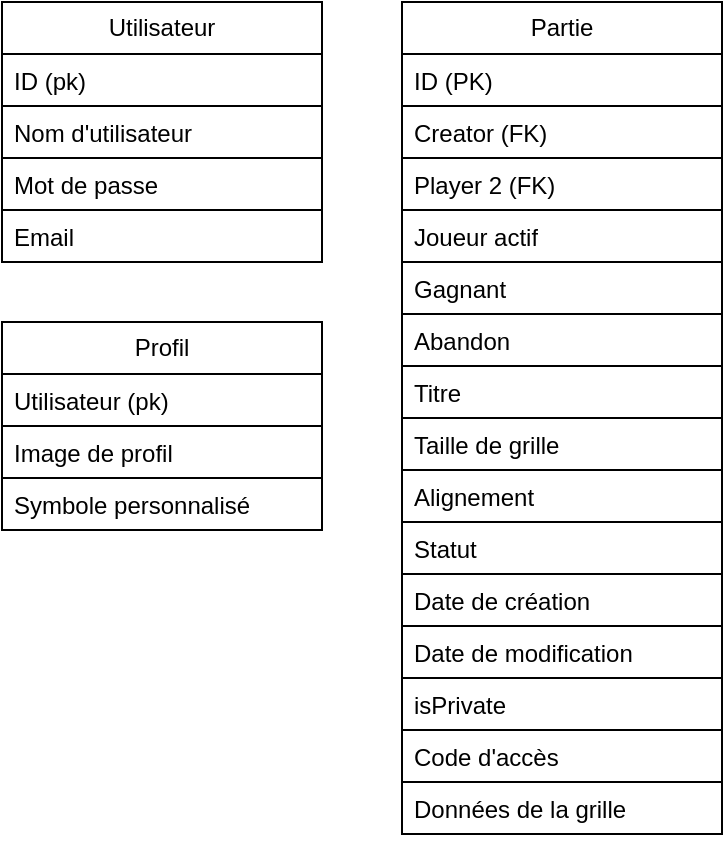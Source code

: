 <mxfile version="22.1.15" type="github">
  <diagram name="Page-1" id="knhlaVc7DJb0GeJWLfBG">
    <mxGraphModel dx="724" dy="376" grid="1" gridSize="10" guides="1" tooltips="1" connect="1" arrows="1" fold="1" page="1" pageScale="1" pageWidth="827" pageHeight="1169" math="0" shadow="0">
      <root>
        <mxCell id="0" />
        <mxCell id="1" parent="0" />
        <mxCell id="rJ3dENatrkuNHlHxtsR4-1" value="Utilisateur" style="swimlane;fontStyle=0;childLayout=stackLayout;horizontal=1;startSize=26;fillColor=default;horizontalStack=0;resizeParent=1;resizeParentMax=0;resizeLast=0;collapsible=1;marginBottom=0;whiteSpace=wrap;html=1;strokeColor=default;" vertex="1" parent="1">
          <mxGeometry x="120" y="120" width="160" height="130" as="geometry" />
        </mxCell>
        <mxCell id="rJ3dENatrkuNHlHxtsR4-2" value="ID (pk)" style="text;strokeColor=default;fillColor=default;align=left;verticalAlign=top;spacingLeft=4;spacingRight=4;overflow=hidden;rotatable=0;points=[[0,0.5],[1,0.5]];portConstraint=eastwest;whiteSpace=wrap;html=1;" vertex="1" parent="rJ3dENatrkuNHlHxtsR4-1">
          <mxGeometry y="26" width="160" height="26" as="geometry" />
        </mxCell>
        <mxCell id="rJ3dENatrkuNHlHxtsR4-3" value="Nom d&#39;utilisateur" style="text;strokeColor=default;fillColor=default;align=left;verticalAlign=top;spacingLeft=4;spacingRight=4;overflow=hidden;rotatable=0;points=[[0,0.5],[1,0.5]];portConstraint=eastwest;whiteSpace=wrap;html=1;" vertex="1" parent="rJ3dENatrkuNHlHxtsR4-1">
          <mxGeometry y="52" width="160" height="26" as="geometry" />
        </mxCell>
        <mxCell id="rJ3dENatrkuNHlHxtsR4-4" value="Mot de passe" style="text;strokeColor=default;fillColor=default;align=left;verticalAlign=top;spacingLeft=4;spacingRight=4;overflow=hidden;rotatable=0;points=[[0,0.5],[1,0.5]];portConstraint=eastwest;whiteSpace=wrap;html=1;" vertex="1" parent="rJ3dENatrkuNHlHxtsR4-1">
          <mxGeometry y="78" width="160" height="26" as="geometry" />
        </mxCell>
        <mxCell id="rJ3dENatrkuNHlHxtsR4-5" value="Email" style="text;strokeColor=default;fillColor=default;align=left;verticalAlign=top;spacingLeft=4;spacingRight=4;overflow=hidden;rotatable=0;points=[[0,0.5],[1,0.5]];portConstraint=eastwest;whiteSpace=wrap;html=1;" vertex="1" parent="rJ3dENatrkuNHlHxtsR4-1">
          <mxGeometry y="104" width="160" height="26" as="geometry" />
        </mxCell>
        <mxCell id="rJ3dENatrkuNHlHxtsR4-8" value="Partie" style="swimlane;fontStyle=0;childLayout=stackLayout;horizontal=1;startSize=26;fillColor=default;horizontalStack=0;resizeParent=1;resizeParentMax=0;resizeLast=0;collapsible=1;marginBottom=0;whiteSpace=wrap;html=1;strokeColor=default;" vertex="1" parent="1">
          <mxGeometry x="320" y="120" width="160" height="416" as="geometry">
            <mxRectangle x="320" y="120" width="70" height="30" as="alternateBounds" />
          </mxGeometry>
        </mxCell>
        <mxCell id="rJ3dENatrkuNHlHxtsR4-9" value="ID (PK)" style="text;strokeColor=default;fillColor=default;align=left;verticalAlign=top;spacingLeft=4;spacingRight=4;overflow=hidden;rotatable=0;points=[[0,0.5],[1,0.5]];portConstraint=eastwest;whiteSpace=wrap;html=1;" vertex="1" parent="rJ3dENatrkuNHlHxtsR4-8">
          <mxGeometry y="26" width="160" height="26" as="geometry" />
        </mxCell>
        <mxCell id="rJ3dENatrkuNHlHxtsR4-11" value="Creator (FK)" style="text;strokeColor=default;fillColor=default;align=left;verticalAlign=top;spacingLeft=4;spacingRight=4;overflow=hidden;rotatable=0;points=[[0,0.5],[1,0.5]];portConstraint=eastwest;whiteSpace=wrap;html=1;" vertex="1" parent="rJ3dENatrkuNHlHxtsR4-8">
          <mxGeometry y="52" width="160" height="26" as="geometry" />
        </mxCell>
        <mxCell id="rJ3dENatrkuNHlHxtsR4-12" value="Player 2 (FK)" style="text;strokeColor=default;fillColor=default;align=left;verticalAlign=top;spacingLeft=4;spacingRight=4;overflow=hidden;rotatable=0;points=[[0,0.5],[1,0.5]];portConstraint=eastwest;whiteSpace=wrap;html=1;" vertex="1" parent="rJ3dENatrkuNHlHxtsR4-8">
          <mxGeometry y="78" width="160" height="26" as="geometry" />
        </mxCell>
        <mxCell id="rJ3dENatrkuNHlHxtsR4-20" value="Joueur actif" style="text;strokeColor=default;fillColor=default;align=left;verticalAlign=top;spacingLeft=4;spacingRight=4;overflow=hidden;rotatable=0;points=[[0,0.5],[1,0.5]];portConstraint=eastwest;whiteSpace=wrap;html=1;" vertex="1" parent="rJ3dENatrkuNHlHxtsR4-8">
          <mxGeometry y="104" width="160" height="26" as="geometry" />
        </mxCell>
        <mxCell id="rJ3dENatrkuNHlHxtsR4-17" value="Gagnant" style="text;strokeColor=default;fillColor=default;align=left;verticalAlign=top;spacingLeft=4;spacingRight=4;overflow=hidden;rotatable=0;points=[[0,0.5],[1,0.5]];portConstraint=eastwest;whiteSpace=wrap;html=1;" vertex="1" parent="rJ3dENatrkuNHlHxtsR4-8">
          <mxGeometry y="130" width="160" height="26" as="geometry" />
        </mxCell>
        <mxCell id="rJ3dENatrkuNHlHxtsR4-18" value="Abandon" style="text;strokeColor=default;fillColor=default;align=left;verticalAlign=top;spacingLeft=4;spacingRight=4;overflow=hidden;rotatable=0;points=[[0,0.5],[1,0.5]];portConstraint=eastwest;whiteSpace=wrap;html=1;" vertex="1" parent="rJ3dENatrkuNHlHxtsR4-8">
          <mxGeometry y="156" width="160" height="26" as="geometry" />
        </mxCell>
        <mxCell id="rJ3dENatrkuNHlHxtsR4-10" value="Titre" style="text;strokeColor=default;fillColor=default;align=left;verticalAlign=top;spacingLeft=4;spacingRight=4;overflow=hidden;rotatable=0;points=[[0,0.5],[1,0.5]];portConstraint=eastwest;whiteSpace=wrap;html=1;" vertex="1" parent="rJ3dENatrkuNHlHxtsR4-8">
          <mxGeometry y="182" width="160" height="26" as="geometry" />
        </mxCell>
        <mxCell id="rJ3dENatrkuNHlHxtsR4-14" value="Taille de grille" style="text;strokeColor=default;fillColor=default;align=left;verticalAlign=top;spacingLeft=4;spacingRight=4;overflow=hidden;rotatable=0;points=[[0,0.5],[1,0.5]];portConstraint=eastwest;whiteSpace=wrap;html=1;" vertex="1" parent="rJ3dENatrkuNHlHxtsR4-8">
          <mxGeometry y="208" width="160" height="26" as="geometry" />
        </mxCell>
        <mxCell id="rJ3dENatrkuNHlHxtsR4-15" value="Alignement" style="text;strokeColor=default;fillColor=default;align=left;verticalAlign=top;spacingLeft=4;spacingRight=4;overflow=hidden;rotatable=0;points=[[0,0.5],[1,0.5]];portConstraint=eastwest;whiteSpace=wrap;html=1;" vertex="1" parent="rJ3dENatrkuNHlHxtsR4-8">
          <mxGeometry y="234" width="160" height="26" as="geometry" />
        </mxCell>
        <mxCell id="rJ3dENatrkuNHlHxtsR4-21" value="Statut&amp;nbsp;" style="text;strokeColor=default;fillColor=default;align=left;verticalAlign=top;spacingLeft=4;spacingRight=4;overflow=hidden;rotatable=0;points=[[0,0.5],[1,0.5]];portConstraint=eastwest;whiteSpace=wrap;html=1;" vertex="1" parent="rJ3dENatrkuNHlHxtsR4-8">
          <mxGeometry y="260" width="160" height="26" as="geometry" />
        </mxCell>
        <mxCell id="rJ3dENatrkuNHlHxtsR4-16" value="Date de création" style="text;strokeColor=default;fillColor=default;align=left;verticalAlign=top;spacingLeft=4;spacingRight=4;overflow=hidden;rotatable=0;points=[[0,0.5],[1,0.5]];portConstraint=eastwest;whiteSpace=wrap;html=1;" vertex="1" parent="rJ3dENatrkuNHlHxtsR4-8">
          <mxGeometry y="286" width="160" height="26" as="geometry" />
        </mxCell>
        <mxCell id="rJ3dENatrkuNHlHxtsR4-29" value="Date de modification" style="text;strokeColor=default;fillColor=default;align=left;verticalAlign=top;spacingLeft=4;spacingRight=4;overflow=hidden;rotatable=0;points=[[0,0.5],[1,0.5]];portConstraint=eastwest;whiteSpace=wrap;html=1;" vertex="1" parent="rJ3dENatrkuNHlHxtsR4-8">
          <mxGeometry y="312" width="160" height="26" as="geometry" />
        </mxCell>
        <mxCell id="rJ3dENatrkuNHlHxtsR4-13" value="isPrivate" style="text;strokeColor=default;fillColor=default;align=left;verticalAlign=top;spacingLeft=4;spacingRight=4;overflow=hidden;rotatable=0;points=[[0,0.5],[1,0.5]];portConstraint=eastwest;whiteSpace=wrap;html=1;" vertex="1" parent="rJ3dENatrkuNHlHxtsR4-8">
          <mxGeometry y="338" width="160" height="26" as="geometry" />
        </mxCell>
        <mxCell id="rJ3dENatrkuNHlHxtsR4-22" value="Code d&#39;accès" style="text;strokeColor=default;fillColor=default;align=left;verticalAlign=top;spacingLeft=4;spacingRight=4;overflow=hidden;rotatable=0;points=[[0,0.5],[1,0.5]];portConstraint=eastwest;whiteSpace=wrap;html=1;" vertex="1" parent="rJ3dENatrkuNHlHxtsR4-8">
          <mxGeometry y="364" width="160" height="26" as="geometry" />
        </mxCell>
        <mxCell id="rJ3dENatrkuNHlHxtsR4-19" value="Données de la grille" style="text;strokeColor=default;fillColor=default;align=left;verticalAlign=top;spacingLeft=4;spacingRight=4;overflow=hidden;rotatable=0;points=[[0,0.5],[1,0.5]];portConstraint=eastwest;whiteSpace=wrap;html=1;" vertex="1" parent="rJ3dENatrkuNHlHxtsR4-8">
          <mxGeometry y="390" width="160" height="26" as="geometry" />
        </mxCell>
        <mxCell id="rJ3dENatrkuNHlHxtsR4-23" value="Profil" style="swimlane;fontStyle=0;childLayout=stackLayout;horizontal=1;startSize=26;fillColor=default;horizontalStack=0;resizeParent=1;resizeParentMax=0;resizeLast=0;collapsible=1;marginBottom=0;whiteSpace=wrap;html=1;strokeColor=default;" vertex="1" parent="1">
          <mxGeometry x="120" y="280" width="160" height="104" as="geometry" />
        </mxCell>
        <mxCell id="rJ3dENatrkuNHlHxtsR4-24" value="Utilisateur (pk)" style="text;strokeColor=default;fillColor=default;align=left;verticalAlign=top;spacingLeft=4;spacingRight=4;overflow=hidden;rotatable=0;points=[[0,0.5],[1,0.5]];portConstraint=eastwest;whiteSpace=wrap;html=1;" vertex="1" parent="rJ3dENatrkuNHlHxtsR4-23">
          <mxGeometry y="26" width="160" height="26" as="geometry" />
        </mxCell>
        <mxCell id="rJ3dENatrkuNHlHxtsR4-25" value="Image de profil" style="text;strokeColor=default;fillColor=default;align=left;verticalAlign=top;spacingLeft=4;spacingRight=4;overflow=hidden;rotatable=0;points=[[0,0.5],[1,0.5]];portConstraint=eastwest;whiteSpace=wrap;html=1;" vertex="1" parent="rJ3dENatrkuNHlHxtsR4-23">
          <mxGeometry y="52" width="160" height="26" as="geometry" />
        </mxCell>
        <mxCell id="rJ3dENatrkuNHlHxtsR4-26" value="Symbole personnalisé" style="text;strokeColor=default;fillColor=default;align=left;verticalAlign=top;spacingLeft=4;spacingRight=4;overflow=hidden;rotatable=0;points=[[0,0.5],[1,0.5]];portConstraint=eastwest;whiteSpace=wrap;html=1;" vertex="1" parent="rJ3dENatrkuNHlHxtsR4-23">
          <mxGeometry y="78" width="160" height="26" as="geometry" />
        </mxCell>
      </root>
    </mxGraphModel>
  </diagram>
</mxfile>
